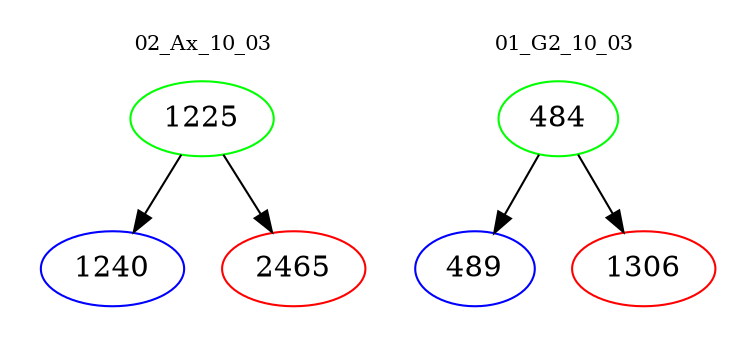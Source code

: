 digraph{
subgraph cluster_0 {
color = white
label = "02_Ax_10_03";
fontsize=10;
T0_1225 [label="1225", color="green"]
T0_1225 -> T0_1240 [color="black"]
T0_1240 [label="1240", color="blue"]
T0_1225 -> T0_2465 [color="black"]
T0_2465 [label="2465", color="red"]
}
subgraph cluster_1 {
color = white
label = "01_G2_10_03";
fontsize=10;
T1_484 [label="484", color="green"]
T1_484 -> T1_489 [color="black"]
T1_489 [label="489", color="blue"]
T1_484 -> T1_1306 [color="black"]
T1_1306 [label="1306", color="red"]
}
}
